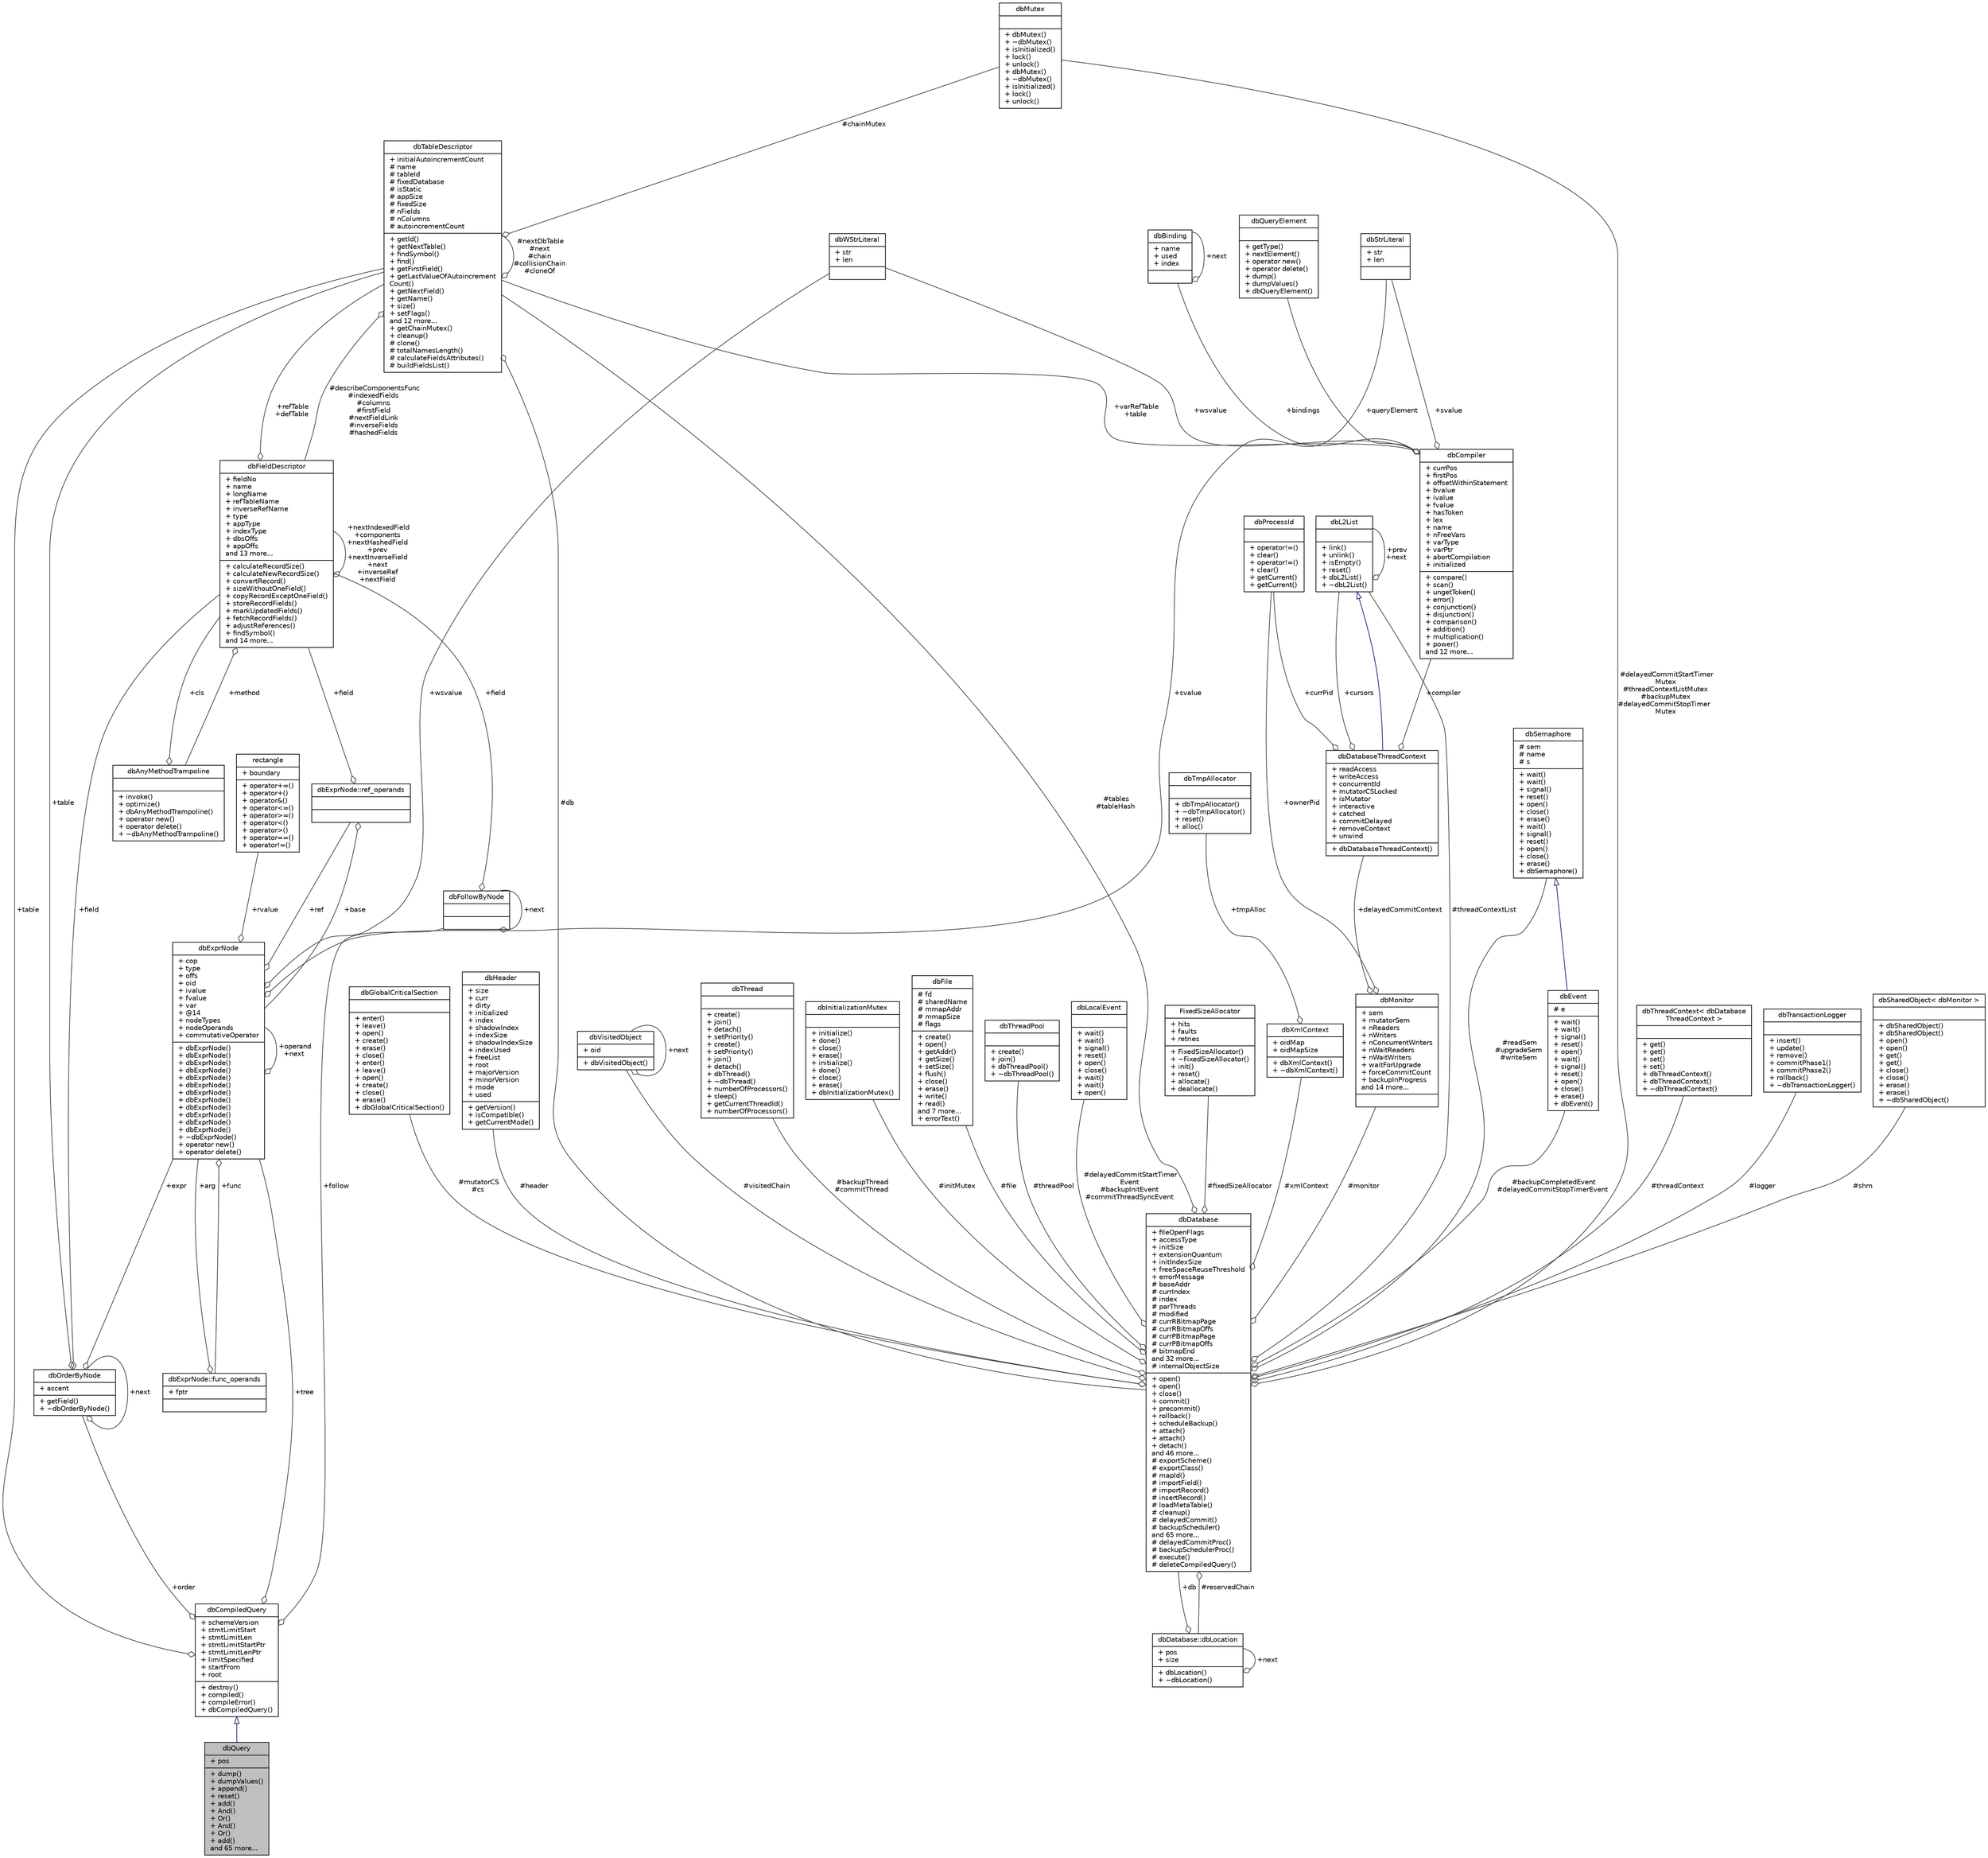 digraph "dbQuery"
{
 // INTERACTIVE_SVG=YES
 // LATEX_PDF_SIZE
  edge [fontname="Helvetica",fontsize="10",labelfontname="Helvetica",labelfontsize="10"];
  node [fontname="Helvetica",fontsize="10",shape=record];
  Node1 [label="{dbQuery\n|+ pos\l|+ dump()\l+ dumpValues()\l+ append()\l+ reset()\l+ add()\l+ And()\l+ Or()\l+ And()\l+ Or()\l+ add()\land 65 more...\l}",height=0.2,width=0.4,color="black", fillcolor="grey75", style="filled", fontcolor="black",tooltip=" "];
  Node2 -> Node1 [dir="back",color="midnightblue",fontsize="10",style="solid",arrowtail="onormal"];
  Node2 [label="{dbCompiledQuery\n|+ schemeVersion\l+ stmtLimitStart\l+ stmtLimitLen\l+ stmtLimitStartPtr\l+ stmtLimitLenPtr\l+ limitSpecified\l+ startFrom\l+ root\l|+ destroy()\l+ compiled()\l+ compileError()\l+ dbCompiledQuery()\l}",height=0.2,width=0.4,color="black", fillcolor="white", style="filled",URL="$classdbCompiledQuery.html",tooltip=" "];
  Node3 -> Node2 [color="grey25",fontsize="10",style="solid",label=" +order" ,arrowhead="odiamond"];
  Node3 [label="{dbOrderByNode\n|+ ascent\l|+ getField()\l+ ~dbOrderByNode()\l}",height=0.2,width=0.4,color="black", fillcolor="white", style="filled",URL="$classdbOrderByNode.html",tooltip=" "];
  Node3 -> Node3 [color="grey25",fontsize="10",style="solid",label=" +next" ,arrowhead="odiamond"];
  Node4 -> Node3 [color="grey25",fontsize="10",style="solid",label=" +table" ,arrowhead="odiamond"];
  Node4 [label="{dbTableDescriptor\n|+ initialAutoincrementCount\l# name\l# tableId\l# fixedDatabase\l# isStatic\l# appSize\l# fixedSize\l# nFields\l# nColumns\l# autoincrementCount\l|+ getId()\l+ getNextTable()\l+ findSymbol()\l+ find()\l+ getFirstField()\l+ getLastValueOfAutoincrement\lCount()\l+ getNextField()\l+ getName()\l+ size()\l+ setFlags()\land 12 more...\l+ getChainMutex()\l+ cleanup()\l# clone()\l# totalNamesLength()\l# calculateFieldsAttributes()\l# buildFieldsList()\l}",height=0.2,width=0.4,color="black", fillcolor="white", style="filled",URL="$classdbTableDescriptor.html",tooltip=" "];
  Node5 -> Node4 [color="grey25",fontsize="10",style="solid",label=" #chainMutex" ,arrowhead="odiamond"];
  Node5 [label="{dbMutex\n||+ dbMutex()\l+ ~dbMutex()\l+ isInitialized()\l+ lock()\l+ unlock()\l+ dbMutex()\l+ ~dbMutex()\l+ isInitialized()\l+ lock()\l+ unlock()\l}",height=0.2,width=0.4,color="black", fillcolor="white", style="filled",URL="$classdbMutex.html",tooltip=" "];
  Node4 -> Node4 [color="grey25",fontsize="10",style="solid",label=" #nextDbTable\n#next\n#chain\n#collisionChain\n#cloneOf" ,arrowhead="odiamond"];
  Node6 -> Node4 [color="grey25",fontsize="10",style="solid",label=" #db" ,arrowhead="odiamond"];
  Node6 [label="{dbDatabase\n|+ fileOpenFlags\l+ accessType\l+ initSize\l+ extensionQuantum\l+ initIndexSize\l+ freeSpaceReuseThreshold\l+ errorMessage\l# baseAddr\l# currIndex\l# index\l# parThreads\l# modified\l# currRBitmapPage\l# currRBitmapOffs\l# currPBitmapPage\l# currPBitmapOffs\l# bitmapEnd\land 32 more...\l# internalObjectSize\l|+ open()\l+ open()\l+ close()\l+ commit()\l+ precommit()\l+ rollback()\l+ scheduleBackup()\l+ attach()\l+ attach()\l+ detach()\land 46 more...\l# exportScheme()\l# exportClass()\l# mapId()\l# importField()\l# importRecord()\l# insertRecord()\l# loadMetaTable()\l# cleanup()\l# delayedCommit()\l# backupScheduler()\land 65 more...\l# delayedCommitProc()\l# backupSchedulerProc()\l# execute()\l# deleteCompiledQuery()\l}",height=0.2,width=0.4,color="black", fillcolor="white", style="filled",URL="$classdbDatabase.html",tooltip=" "];
  Node7 -> Node6 [color="grey25",fontsize="10",style="solid",label=" #backupCompletedEvent\n#delayedCommitStopTimerEvent" ,arrowhead="odiamond"];
  Node7 [label="{dbEvent\n|# e\l|+ wait()\l+ wait()\l+ signal()\l+ reset()\l+ open()\l+ wait()\l+ signal()\l+ reset()\l+ open()\l+ close()\l+ erase()\l+ dbEvent()\l}",height=0.2,width=0.4,color="black", fillcolor="white", style="filled",URL="$classdbEvent.html",tooltip=" "];
  Node8 -> Node7 [dir="back",color="midnightblue",fontsize="10",style="solid",arrowtail="onormal"];
  Node8 [label="{dbSemaphore\n|# sem\l# name\l# s\l|+ wait()\l+ wait()\l+ signal()\l+ reset()\l+ open()\l+ close()\l+ erase()\l+ wait()\l+ signal()\l+ reset()\l+ open()\l+ close()\l+ erase()\l+ dbSemaphore()\l}",height=0.2,width=0.4,color="black", fillcolor="white", style="filled",URL="$classdbSemaphore.html",tooltip=" "];
  Node9 -> Node6 [color="grey25",fontsize="10",style="solid",label=" #threadContext" ,arrowhead="odiamond"];
  Node9 [label="{dbThreadContext\< dbDatabase\lThreadContext \>\n||+ get()\l+ get()\l+ set()\l+ set()\l+ dbThreadContext()\l+ dbThreadContext()\l+ ~dbThreadContext()\l}",height=0.2,width=0.4,color="black", fillcolor="white", style="filled",URL="$classdbThreadContext.html",tooltip=" "];
  Node10 -> Node6 [color="grey25",fontsize="10",style="solid",label=" #logger" ,arrowhead="odiamond"];
  Node10 [label="{dbTransactionLogger\n||+ insert()\l+ update()\l+ remove()\l+ commitPhase1()\l+ commitPhase2()\l+ rollback()\l+ ~dbTransactionLogger()\l}",height=0.2,width=0.4,color="black", fillcolor="white", style="filled",URL="$classdbTransactionLogger.html",tooltip=" "];
  Node11 -> Node6 [color="grey25",fontsize="10",style="solid",label=" #shm" ,arrowhead="odiamond"];
  Node11 [label="{dbSharedObject\< dbMonitor \>\n||+ dbSharedObject()\l+ dbSharedObject()\l+ open()\l+ open()\l+ get()\l+ get()\l+ close()\l+ close()\l+ erase()\l+ erase()\l+ ~dbSharedObject()\l}",height=0.2,width=0.4,color="black", fillcolor="white", style="filled",URL="$classdbSharedObject.html",tooltip=" "];
  Node5 -> Node6 [color="grey25",fontsize="10",style="solid",label=" #delayedCommitStartTimer\lMutex\n#threadContextListMutex\n#backupMutex\n#delayedCommitStopTimer\lMutex" ,arrowhead="odiamond"];
  Node12 -> Node6 [color="grey25",fontsize="10",style="solid",label=" #mutatorCS\n#cs" ,arrowhead="odiamond"];
  Node12 [label="{dbGlobalCriticalSection\n||+ enter()\l+ leave()\l+ open()\l+ create()\l+ erase()\l+ close()\l+ enter()\l+ leave()\l+ open()\l+ create()\l+ close()\l+ erase()\l+ dbGlobalCriticalSection()\l}",height=0.2,width=0.4,color="black", fillcolor="white", style="filled",URL="$classdbGlobalCriticalSection.html",tooltip=" "];
  Node13 -> Node6 [color="grey25",fontsize="10",style="solid",label=" #header" ,arrowhead="odiamond"];
  Node13 [label="{dbHeader\n|+ size\l+ curr\l+ dirty\l+ initialized\l+ index\l+ shadowIndex\l+ indexSize\l+ shadowIndexSize\l+ indexUsed\l+ freeList\l+ root\l+ majorVersion\l+ minorVersion\l+ mode\l+ used\l|+ getVersion()\l+ isCompatible()\l+ getCurrentMode()\l}",height=0.2,width=0.4,color="black", fillcolor="white", style="filled",URL="$classdbHeader.html",tooltip=" "];
  Node14 -> Node6 [color="grey25",fontsize="10",style="solid",label=" #threadContextList" ,arrowhead="odiamond"];
  Node14 [label="{dbL2List\n||+ link()\l+ unlink()\l+ isEmpty()\l+ reset()\l+ dbL2List()\l+ ~dbL2List()\l}",height=0.2,width=0.4,color="black", fillcolor="white", style="filled",URL="$classdbL2List.html",tooltip=" "];
  Node14 -> Node14 [color="grey25",fontsize="10",style="solid",label=" +prev\n+next" ,arrowhead="odiamond"];
  Node15 -> Node6 [color="grey25",fontsize="10",style="solid",label=" #visitedChain" ,arrowhead="odiamond"];
  Node15 [label="{dbVisitedObject\n|+ oid\l|+ dbVisitedObject()\l}",height=0.2,width=0.4,color="black", fillcolor="white", style="filled",URL="$classdbVisitedObject.html",tooltip=" "];
  Node15 -> Node15 [color="grey25",fontsize="10",style="solid",label=" +next" ,arrowhead="odiamond"];
  Node4 -> Node6 [color="grey25",fontsize="10",style="solid",label=" #tables\n#tableHash" ,arrowhead="odiamond"];
  Node8 -> Node6 [color="grey25",fontsize="10",style="solid",label=" #readSem\n#upgradeSem\n#writeSem" ,arrowhead="odiamond"];
  Node16 -> Node6 [color="grey25",fontsize="10",style="solid",label=" #backupThread\n#commitThread" ,arrowhead="odiamond"];
  Node16 [label="{dbThread\n||+ create()\l+ join()\l+ detach()\l+ setPriority()\l+ create()\l+ setPriority()\l+ join()\l+ detach()\l+ dbThread()\l+ ~dbThread()\l+ numberOfProcessors()\l+ sleep()\l+ getCurrentThreadId()\l+ numberOfProcessors()\l}",height=0.2,width=0.4,color="black", fillcolor="white", style="filled",URL="$classdbThread.html",tooltip=" "];
  Node17 -> Node6 [color="grey25",fontsize="10",style="solid",label=" #initMutex" ,arrowhead="odiamond"];
  Node17 [label="{dbInitializationMutex\n||+ initialize()\l+ done()\l+ close()\l+ erase()\l+ initialize()\l+ done()\l+ close()\l+ erase()\l+ dbInitializationMutex()\l}",height=0.2,width=0.4,color="black", fillcolor="white", style="filled",URL="$classdbInitializationMutex.html",tooltip=" "];
  Node18 -> Node6 [color="grey25",fontsize="10",style="solid",label=" #reservedChain" ,arrowhead="odiamond"];
  Node18 [label="{dbDatabase::dbLocation\n|+ pos\l+ size\l|+ dbLocation()\l+ ~dbLocation()\l}",height=0.2,width=0.4,color="black", fillcolor="white", style="filled",URL="$structdbDatabase_1_1dbLocation.html",tooltip=" "];
  Node18 -> Node18 [color="grey25",fontsize="10",style="solid",label=" +next" ,arrowhead="odiamond"];
  Node6 -> Node18 [color="grey25",fontsize="10",style="solid",label=" +db" ,arrowhead="odiamond"];
  Node19 -> Node6 [color="grey25",fontsize="10",style="solid",label=" #file" ,arrowhead="odiamond"];
  Node19 [label="{dbFile\n|# fd\l# sharedName\l# mmapAddr\l# mmapSize\l# flags\l|+ create()\l+ open()\l+ getAddr()\l+ getSize()\l+ setSize()\l+ flush()\l+ close()\l+ erase()\l+ write()\l+ read()\land 7 more...\l+ errorText()\l}",height=0.2,width=0.4,color="black", fillcolor="white", style="filled",URL="$classdbFile.html",tooltip=" "];
  Node20 -> Node6 [color="grey25",fontsize="10",style="solid",label=" #threadPool" ,arrowhead="odiamond"];
  Node20 [label="{dbThreadPool\n||+ create()\l+ join()\l+ dbThreadPool()\l+ ~dbThreadPool()\l}",height=0.2,width=0.4,color="black", fillcolor="white", style="filled",URL="$classdbThreadPool.html",tooltip=" "];
  Node21 -> Node6 [color="grey25",fontsize="10",style="solid",label=" #delayedCommitStartTimer\lEvent\n#backupInitEvent\n#commitThreadSyncEvent" ,arrowhead="odiamond"];
  Node21 [label="{dbLocalEvent\n||+ wait()\l+ wait()\l+ signal()\l+ reset()\l+ open()\l+ close()\l+ wait()\l+ wait()\l+ open()\l}",height=0.2,width=0.4,color="black", fillcolor="white", style="filled",URL="$classdbLocalEvent.html",tooltip=" "];
  Node22 -> Node6 [color="grey25",fontsize="10",style="solid",label=" #xmlContext" ,arrowhead="odiamond"];
  Node22 [label="{dbXmlContext\n|+ oidMap\l+ oidMapSize\l|+ dbXmlContext()\l+ ~dbXmlContext()\l}",height=0.2,width=0.4,color="black", fillcolor="white", style="filled",URL="$classdbXmlContext.html",tooltip=" "];
  Node23 -> Node22 [color="grey25",fontsize="10",style="solid",label=" +tmpAlloc" ,arrowhead="odiamond"];
  Node23 [label="{dbTmpAllocator\n||+ dbTmpAllocator()\l+ ~dbTmpAllocator()\l+ reset()\l+ alloc()\l}",height=0.2,width=0.4,color="black", fillcolor="white", style="filled",URL="$classdbTmpAllocator.html",tooltip=" "];
  Node24 -> Node6 [color="grey25",fontsize="10",style="solid",label=" #fixedSizeAllocator" ,arrowhead="odiamond"];
  Node24 [label="{FixedSizeAllocator\n|+ hits\l+ faults\l+ retries\l|+ FixedSizeAllocator()\l+ ~FixedSizeAllocator()\l+ init()\l+ reset()\l+ allocate()\l+ deallocate()\l}",height=0.2,width=0.4,color="black", fillcolor="white", style="filled",URL="$classFixedSizeAllocator.html",tooltip=" "];
  Node25 -> Node6 [color="grey25",fontsize="10",style="solid",label=" #monitor" ,arrowhead="odiamond"];
  Node25 [label="{dbMonitor\n|+ sem\l+ mutatorSem\l+ nReaders\l+ nWriters\l+ nConcurrentWriters\l+ nWaitReaders\l+ nWaitWriters\l+ waitForUpgrade\l+ forceCommitCount\l+ backupInProgress\land 14 more...\l|}",height=0.2,width=0.4,color="black", fillcolor="white", style="filled",URL="$classdbMonitor.html",tooltip=" "];
  Node26 -> Node25 [color="grey25",fontsize="10",style="solid",label=" +delayedCommitContext" ,arrowhead="odiamond"];
  Node26 [label="{dbDatabaseThreadContext\n|+ readAccess\l+ writeAccess\l+ concurrentId\l+ mutatorCSLocked\l+ isMutator\l+ interactive\l+ catched\l+ commitDelayed\l+ removeContext\l+ unwind\l|+ dbDatabaseThreadContext()\l}",height=0.2,width=0.4,color="black", fillcolor="white", style="filled",URL="$classdbDatabaseThreadContext.html",tooltip=" "];
  Node14 -> Node26 [dir="back",color="midnightblue",fontsize="10",style="solid",arrowtail="onormal"];
  Node14 -> Node26 [color="grey25",fontsize="10",style="solid",label=" +cursors" ,arrowhead="odiamond"];
  Node27 -> Node26 [color="grey25",fontsize="10",style="solid",label=" +compiler" ,arrowhead="odiamond"];
  Node27 [label="{dbCompiler\n|+ currPos\l+ firstPos\l+ offsetWithinStatement\l+ bvalue\l+ ivalue\l+ fvalue\l+ hasToken\l+ lex\l+ name\l+ nFreeVars\l+ varType\l+ varPtr\l+ abortCompilation\l+ initialized\l|+ compare()\l+ scan()\l+ ungetToken()\l+ error()\l+ conjunction()\l+ disjunction()\l+ comparison()\l+ addition()\l+ multiplication()\l+ power()\land 12 more...\l}",height=0.2,width=0.4,color="black", fillcolor="white", style="filled",URL="$classdbCompiler.html",tooltip=" "];
  Node28 -> Node27 [color="grey25",fontsize="10",style="solid",label=" +svalue" ,arrowhead="odiamond"];
  Node28 [label="{dbStrLiteral\n|+ str\l+ len\l|}",height=0.2,width=0.4,color="black", fillcolor="white", style="filled",URL="$structdbStrLiteral.html",tooltip=" "];
  Node4 -> Node27 [color="grey25",fontsize="10",style="solid",label=" +varRefTable\n+table" ,arrowhead="odiamond"];
  Node29 -> Node27 [color="grey25",fontsize="10",style="solid",label=" +wsvalue" ,arrowhead="odiamond"];
  Node29 [label="{dbWStrLiteral\n|+ str\l+ len\l|}",height=0.2,width=0.4,color="black", fillcolor="white", style="filled",URL="$structdbWStrLiteral.html",tooltip=" "];
  Node30 -> Node27 [color="grey25",fontsize="10",style="solid",label=" +bindings" ,arrowhead="odiamond"];
  Node30 [label="{dbBinding\n|+ name\l+ used\l+ index\l|}",height=0.2,width=0.4,color="black", fillcolor="white", style="filled",URL="$classdbBinding.html",tooltip=" "];
  Node30 -> Node30 [color="grey25",fontsize="10",style="solid",label=" +next" ,arrowhead="odiamond"];
  Node31 -> Node27 [color="grey25",fontsize="10",style="solid",label=" +queryElement" ,arrowhead="odiamond"];
  Node31 [label="{dbQueryElement\n||+ getType()\l+ nextElement()\l+ operator new()\l+ operator delete()\l+ dump()\l+ dumpValues()\l+ dbQueryElement()\l}",height=0.2,width=0.4,color="black", fillcolor="white", style="filled",URL="$classdbQueryElement.html",tooltip=" "];
  Node32 -> Node26 [color="grey25",fontsize="10",style="solid",label=" +currPid" ,arrowhead="odiamond"];
  Node32 [label="{dbProcessId\n||+ operator!=()\l+ clear()\l+ operator!=()\l+ clear()\l+ getCurrent()\l+ getCurrent()\l}",height=0.2,width=0.4,color="black", fillcolor="white", style="filled",URL="$classdbProcessId.html",tooltip=" "];
  Node32 -> Node25 [color="grey25",fontsize="10",style="solid",label=" +ownerPid" ,arrowhead="odiamond"];
  Node33 -> Node4 [color="grey25",fontsize="10",style="solid",label=" #describeComponentsFunc\n#indexedFields\n#columns\n#firstField\n#nextFieldLink\n#inverseFields\n#hashedFields" ,arrowhead="odiamond"];
  Node33 [label="{dbFieldDescriptor\n|+ fieldNo\l+ name\l+ longName\l+ refTableName\l+ inverseRefName\l+ type\l+ appType\l+ indexType\l+ dbsOffs\l+ appOffs\land 13 more...\l|+ calculateRecordSize()\l+ calculateNewRecordSize()\l+ convertRecord()\l+ sizeWithoutOneField()\l+ copyRecordExceptOneField()\l+ storeRecordFields()\l+ markUpdatedFields()\l+ fetchRecordFields()\l+ adjustReferences()\l+ findSymbol()\land 14 more...\l}",height=0.2,width=0.4,color="black", fillcolor="white", style="filled",URL="$classdbFieldDescriptor.html",tooltip=" "];
  Node34 -> Node33 [color="grey25",fontsize="10",style="solid",label=" +method" ,arrowhead="odiamond"];
  Node34 [label="{dbAnyMethodTrampoline\n||+ invoke()\l+ optimize()\l+ dbAnyMethodTrampoline()\l+ operator new()\l+ operator delete()\l+ ~dbAnyMethodTrampoline()\l}",height=0.2,width=0.4,color="black", fillcolor="white", style="filled",URL="$classdbAnyMethodTrampoline.html",tooltip=" "];
  Node33 -> Node34 [color="grey25",fontsize="10",style="solid",label=" +cls" ,arrowhead="odiamond"];
  Node4 -> Node33 [color="grey25",fontsize="10",style="solid",label=" +refTable\n+defTable" ,arrowhead="odiamond"];
  Node33 -> Node33 [color="grey25",fontsize="10",style="solid",label=" +nextIndexedField\n+components\n+nextHashedField\n+prev\n+nextInverseField\n+next\n+inverseRef\n+nextField" ,arrowhead="odiamond"];
  Node35 -> Node3 [color="grey25",fontsize="10",style="solid",label=" +expr" ,arrowhead="odiamond"];
  Node35 [label="{dbExprNode\n|+ cop\l+ type\l+ offs\l+ oid\l+ ivalue\l+ fvalue\l+ var\l+ @14\l+ nodeTypes\l+ nodeOperands\l+ commutativeOperator\l|+ dbExprNode()\l+ dbExprNode()\l+ dbExprNode()\l+ dbExprNode()\l+ dbExprNode()\l+ dbExprNode()\l+ dbExprNode()\l+ dbExprNode()\l+ dbExprNode()\l+ dbExprNode()\l+ dbExprNode()\l+ dbExprNode()\l+ ~dbExprNode()\l+ operator new()\l+ operator delete()\l}",height=0.2,width=0.4,color="black", fillcolor="white", style="filled",URL="$classdbExprNode.html",tooltip=" "];
  Node28 -> Node35 [color="grey25",fontsize="10",style="solid",label=" +svalue" ,arrowhead="odiamond"];
  Node36 -> Node35 [color="grey25",fontsize="10",style="solid",label=" +func" ,arrowhead="odiamond"];
  Node36 [label="{dbExprNode::func_operands\n|+ fptr\l|}",height=0.2,width=0.4,color="black", fillcolor="white", style="filled",URL="$structdbExprNode_1_1func__operands.html",tooltip=" "];
  Node35 -> Node36 [color="grey25",fontsize="10",style="solid",label=" +arg" ,arrowhead="odiamond"];
  Node37 -> Node35 [color="grey25",fontsize="10",style="solid",label=" +ref" ,arrowhead="odiamond"];
  Node37 [label="{dbExprNode::ref_operands\n||}",height=0.2,width=0.4,color="black", fillcolor="white", style="filled",URL="$structdbExprNode_1_1ref__operands.html",tooltip=" "];
  Node35 -> Node37 [color="grey25",fontsize="10",style="solid",label=" +base" ,arrowhead="odiamond"];
  Node33 -> Node37 [color="grey25",fontsize="10",style="solid",label=" +field" ,arrowhead="odiamond"];
  Node38 -> Node35 [color="grey25",fontsize="10",style="solid",label=" +rvalue" ,arrowhead="odiamond"];
  Node38 [label="{rectangle\n|+ boundary\l|+ operator+=()\l+ operator+()\l+ operator&()\l+ operator\<=()\l+ operator\>=()\l+ operator\<()\l+ operator\>()\l+ operator==()\l+ operator!=()\l}",height=0.2,width=0.4,color="black", fillcolor="white", style="filled",URL="$classrectangle.html",tooltip=" "];
  Node29 -> Node35 [color="grey25",fontsize="10",style="solid",label=" +wsvalue" ,arrowhead="odiamond"];
  Node35 -> Node35 [color="grey25",fontsize="10",style="solid",label=" +operand\n+next" ,arrowhead="odiamond"];
  Node33 -> Node3 [color="grey25",fontsize="10",style="solid",label=" +field" ,arrowhead="odiamond"];
  Node4 -> Node2 [color="grey25",fontsize="10",style="solid",label=" +table" ,arrowhead="odiamond"];
  Node39 -> Node2 [color="grey25",fontsize="10",style="solid",label=" +follow" ,arrowhead="odiamond"];
  Node39 [label="{dbFollowByNode\n||}",height=0.2,width=0.4,color="black", fillcolor="white", style="filled",URL="$classdbFollowByNode.html",tooltip=" "];
  Node39 -> Node39 [color="grey25",fontsize="10",style="solid",label=" +next" ,arrowhead="odiamond"];
  Node33 -> Node39 [color="grey25",fontsize="10",style="solid",label=" +field" ,arrowhead="odiamond"];
  Node35 -> Node2 [color="grey25",fontsize="10",style="solid",label=" +tree" ,arrowhead="odiamond"];
}
